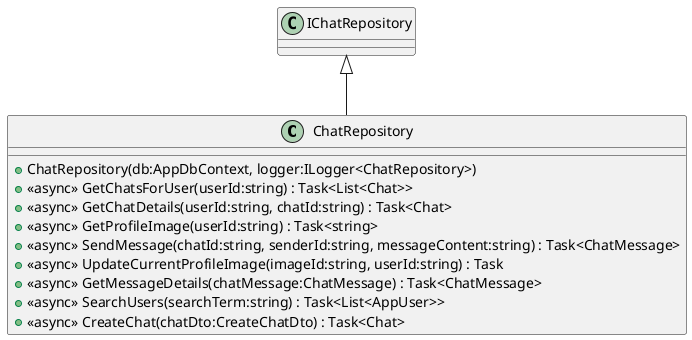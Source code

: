 @startuml
class ChatRepository {
    + ChatRepository(db:AppDbContext, logger:ILogger<ChatRepository>)
    + <<async>> GetChatsForUser(userId:string) : Task<List<Chat>>
    + <<async>> GetChatDetails(userId:string, chatId:string) : Task<Chat>
    + <<async>> GetProfileImage(userId:string) : Task<string>
    + <<async>> SendMessage(chatId:string, senderId:string, messageContent:string) : Task<ChatMessage>
    + <<async>> UpdateCurrentProfileImage(imageId:string, userId:string) : Task
    + <<async>> GetMessageDetails(chatMessage:ChatMessage) : Task<ChatMessage>
    + <<async>> SearchUsers(searchTerm:string) : Task<List<AppUser>>
    + <<async>> CreateChat(chatDto:CreateChatDto) : Task<Chat>
}
IChatRepository <|-- ChatRepository
@enduml
